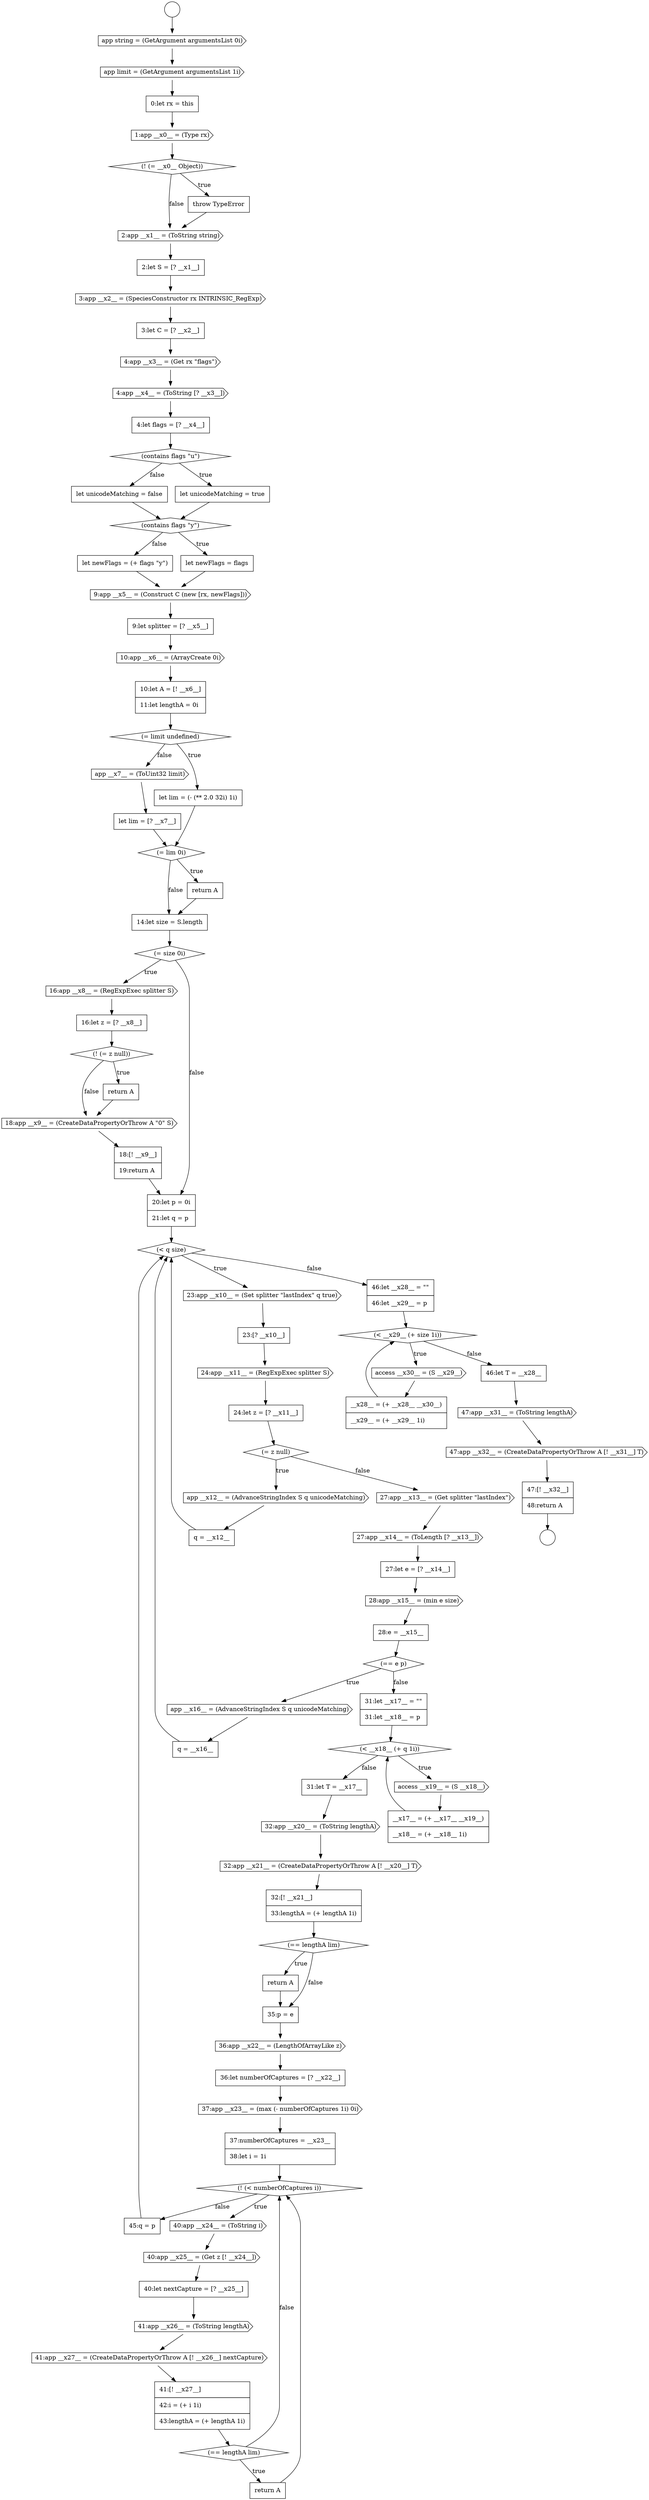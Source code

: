 digraph {
  node5 [shape=cds, label=<<font color="black">1:app __x0__ = (Type rx)</font>> color="black" fillcolor="white" style=filled]
  node84 [shape=none, margin=0, label=<<font color="black">
    <table border="0" cellborder="1" cellspacing="0" cellpadding="10">
      <tr><td align="left">__x28__ = (+ __x28__ __x30__)</td></tr>
      <tr><td align="left">__x29__ = (+ __x29__ 1i)</td></tr>
    </table>
  </font>> color="black" fillcolor="white" style=filled]
  node65 [shape=none, margin=0, label=<<font color="black">
    <table border="0" cellborder="1" cellspacing="0" cellpadding="10">
      <tr><td align="left">return A</td></tr>
    </table>
  </font>> color="black" fillcolor="white" style=filled]
  node77 [shape=none, margin=0, label=<<font color="black">
    <table border="0" cellborder="1" cellspacing="0" cellpadding="10">
      <tr><td align="left">41:[! __x27__]</td></tr>
      <tr><td align="left">42:i = (+ i 1i)</td></tr>
      <tr><td align="left">43:lengthA = (+ lengthA 1i)</td></tr>
    </table>
  </font>> color="black" fillcolor="white" style=filled]
  node66 [shape=none, margin=0, label=<<font color="black">
    <table border="0" cellborder="1" cellspacing="0" cellpadding="10">
      <tr><td align="left">35:p = e</td></tr>
    </table>
  </font>> color="black" fillcolor="white" style=filled]
  node87 [shape=cds, label=<<font color="black">47:app __x32__ = (CreateDataPropertyOrThrow A [! __x31__] T)</font>> color="black" fillcolor="white" style=filled]
  node83 [shape=cds, label=<<font color="black">access __x30__ = (S __x29__)</font>> color="black" fillcolor="white" style=filled]
  node69 [shape=cds, label=<<font color="black">37:app __x23__ = (max (- numberOfCaptures 1i) 0i)</font>> color="black" fillcolor="white" style=filled]
  node0 [shape=circle label=" " color="black" fillcolor="white" style=filled]
  node88 [shape=none, margin=0, label=<<font color="black">
    <table border="0" cellborder="1" cellspacing="0" cellpadding="10">
      <tr><td align="left">47:[! __x32__]</td></tr>
      <tr><td align="left">48:return A</td></tr>
    </table>
  </font>> color="black" fillcolor="white" style=filled]
  node10 [shape=cds, label=<<font color="black">3:app __x2__ = (SpeciesConstructor rx INTRINSIC_RegExp)</font>> color="black" fillcolor="white" style=filled]
  node56 [shape=none, margin=0, label=<<font color="black">
    <table border="0" cellborder="1" cellspacing="0" cellpadding="10">
      <tr><td align="left">31:let __x17__ = &quot;&quot;</td></tr>
      <tr><td align="left">31:let __x18__ = p</td></tr>
    </table>
  </font>> color="black" fillcolor="white" style=filled]
  node42 [shape=none, margin=0, label=<<font color="black">
    <table border="0" cellborder="1" cellspacing="0" cellpadding="10">
      <tr><td align="left">23:[? __x10__]</td></tr>
    </table>
  </font>> color="black" fillcolor="white" style=filled]
  node24 [shape=none, margin=0, label=<<font color="black">
    <table border="0" cellborder="1" cellspacing="0" cellpadding="10">
      <tr><td align="left">10:let A = [! __x6__]</td></tr>
      <tr><td align="left">11:let lengthA = 0i</td></tr>
    </table>
  </font>> color="black" fillcolor="white" style=filled]
  node37 [shape=cds, label=<<font color="black">18:app __x9__ = (CreateDataPropertyOrThrow A &quot;0&quot; S)</font>> color="black" fillcolor="white" style=filled]
  node25 [shape=diamond, label=<<font color="black">(= limit undefined)</font>> color="black" fillcolor="white" style=filled]
  node52 [shape=none, margin=0, label=<<font color="black">
    <table border="0" cellborder="1" cellspacing="0" cellpadding="10">
      <tr><td align="left">28:e = __x15__</td></tr>
    </table>
  </font>> color="black" fillcolor="white" style=filled]
  node14 [shape=none, margin=0, label=<<font color="black">
    <table border="0" cellborder="1" cellspacing="0" cellpadding="10">
      <tr><td align="left">4:let flags = [? __x4__]</td></tr>
    </table>
  </font>> color="black" fillcolor="white" style=filled]
  node20 [shape=none, margin=0, label=<<font color="black">
    <table border="0" cellborder="1" cellspacing="0" cellpadding="10">
      <tr><td align="left">let newFlags = (+ flags &quot;y&quot;)</td></tr>
    </table>
  </font>> color="black" fillcolor="white" style=filled]
  node46 [shape=cds, label=<<font color="black">app __x12__ = (AdvanceStringIndex S q unicodeMatching)</font>> color="black" fillcolor="white" style=filled]
  node57 [shape=diamond, label=<<font color="black">(&lt; __x18__ (+ q 1i))</font>> color="black" fillcolor="white" style=filled]
  node78 [shape=diamond, label=<<font color="black">(== lengthA lim)</font>> color="black" fillcolor="white" style=filled]
  node29 [shape=diamond, label=<<font color="black">(= lim 0i)</font>> color="black" fillcolor="white" style=filled]
  node61 [shape=cds, label=<<font color="black">32:app __x20__ = (ToString lengthA)</font>> color="black" fillcolor="white" style=filled]
  node1 [shape=circle label=" " color="black" fillcolor="white" style=filled]
  node74 [shape=none, margin=0, label=<<font color="black">
    <table border="0" cellborder="1" cellspacing="0" cellpadding="10">
      <tr><td align="left">40:let nextCapture = [? __x25__]</td></tr>
    </table>
  </font>> color="black" fillcolor="white" style=filled]
  node6 [shape=diamond, label=<<font color="black">(! (= __x0__ Object))</font>> color="black" fillcolor="white" style=filled]
  node60 [shape=none, margin=0, label=<<font color="black">
    <table border="0" cellborder="1" cellspacing="0" cellpadding="10">
      <tr><td align="left">31:let T = __x17__</td></tr>
    </table>
  </font>> color="black" fillcolor="white" style=filled]
  node85 [shape=none, margin=0, label=<<font color="black">
    <table border="0" cellborder="1" cellspacing="0" cellpadding="10">
      <tr><td align="left">46:let T = __x28__</td></tr>
    </table>
  </font>> color="black" fillcolor="white" style=filled]
  node70 [shape=none, margin=0, label=<<font color="black">
    <table border="0" cellborder="1" cellspacing="0" cellpadding="10">
      <tr><td align="left">37:numberOfCaptures = __x23__</td></tr>
      <tr><td align="left">38:let i = 1i</td></tr>
    </table>
  </font>> color="black" fillcolor="white" style=filled]
  node21 [shape=cds, label=<<font color="black">9:app __x5__ = (Construct C (new [rx, newFlags]))</font>> color="black" fillcolor="white" style=filled]
  node33 [shape=cds, label=<<font color="black">16:app __x8__ = (RegExpExec splitter S)</font>> color="black" fillcolor="white" style=filled]
  node28 [shape=none, margin=0, label=<<font color="black">
    <table border="0" cellborder="1" cellspacing="0" cellpadding="10">
      <tr><td align="left">let lim = [? __x7__]</td></tr>
    </table>
  </font>> color="black" fillcolor="white" style=filled]
  node38 [shape=none, margin=0, label=<<font color="black">
    <table border="0" cellborder="1" cellspacing="0" cellpadding="10">
      <tr><td align="left">18:[! __x9__]</td></tr>
      <tr><td align="left">19:return A</td></tr>
    </table>
  </font>> color="black" fillcolor="white" style=filled]
  node9 [shape=none, margin=0, label=<<font color="black">
    <table border="0" cellborder="1" cellspacing="0" cellpadding="10">
      <tr><td align="left">2:let S = [? __x1__]</td></tr>
    </table>
  </font>> color="black" fillcolor="white" style=filled]
  node53 [shape=diamond, label=<<font color="black">(== e p)</font>> color="black" fillcolor="white" style=filled]
  node13 [shape=cds, label=<<font color="black">4:app __x4__ = (ToString [? __x3__])</font>> color="black" fillcolor="white" style=filled]
  node41 [shape=cds, label=<<font color="black">23:app __x10__ = (Set splitter &quot;lastIndex&quot; q true)</font>> color="black" fillcolor="white" style=filled]
  node73 [shape=cds, label=<<font color="black">40:app __x25__ = (Get z [! __x24__])</font>> color="black" fillcolor="white" style=filled]
  node2 [shape=cds, label=<<font color="black">app string = (GetArgument argumentsList 0i)</font>> color="black" fillcolor="white" style=filled]
  node45 [shape=diamond, label=<<font color="black">(= z null)</font>> color="black" fillcolor="white" style=filled]
  node64 [shape=diamond, label=<<font color="black">(== lengthA lim)</font>> color="black" fillcolor="white" style=filled]
  node17 [shape=none, margin=0, label=<<font color="black">
    <table border="0" cellborder="1" cellspacing="0" cellpadding="10">
      <tr><td align="left">let unicodeMatching = false</td></tr>
    </table>
  </font>> color="black" fillcolor="white" style=filled]
  node32 [shape=diamond, label=<<font color="black">(= size 0i)</font>> color="black" fillcolor="white" style=filled]
  node34 [shape=none, margin=0, label=<<font color="black">
    <table border="0" cellborder="1" cellspacing="0" cellpadding="10">
      <tr><td align="left">16:let z = [? __x8__]</td></tr>
    </table>
  </font>> color="black" fillcolor="white" style=filled]
  node22 [shape=none, margin=0, label=<<font color="black">
    <table border="0" cellborder="1" cellspacing="0" cellpadding="10">
      <tr><td align="left">9:let splitter = [? __x5__]</td></tr>
    </table>
  </font>> color="black" fillcolor="white" style=filled]
  node44 [shape=none, margin=0, label=<<font color="black">
    <table border="0" cellborder="1" cellspacing="0" cellpadding="10">
      <tr><td align="left">24:let z = [? __x11__]</td></tr>
    </table>
  </font>> color="black" fillcolor="white" style=filled]
  node59 [shape=none, margin=0, label=<<font color="black">
    <table border="0" cellborder="1" cellspacing="0" cellpadding="10">
      <tr><td align="left">__x17__ = (+ __x17__ __x19__)</td></tr>
      <tr><td align="left">__x18__ = (+ __x18__ 1i)</td></tr>
    </table>
  </font>> color="black" fillcolor="white" style=filled]
  node27 [shape=cds, label=<<font color="black">app __x7__ = (ToUint32 limit)</font>> color="black" fillcolor="white" style=filled]
  node71 [shape=diamond, label=<<font color="black">(! (&lt; numberOfCaptures i))</font>> color="black" fillcolor="white" style=filled]
  node12 [shape=cds, label=<<font color="black">4:app __x3__ = (Get rx &quot;flags&quot;)</font>> color="black" fillcolor="white" style=filled]
  node54 [shape=cds, label=<<font color="black">app __x16__ = (AdvanceStringIndex S q unicodeMatching)</font>> color="black" fillcolor="white" style=filled]
  node49 [shape=cds, label=<<font color="black">27:app __x14__ = (ToLength [? __x13__])</font>> color="black" fillcolor="white" style=filled]
  node86 [shape=cds, label=<<font color="black">47:app __x31__ = (ToString lengthA)</font>> color="black" fillcolor="white" style=filled]
  node81 [shape=none, margin=0, label=<<font color="black">
    <table border="0" cellborder="1" cellspacing="0" cellpadding="10">
      <tr><td align="left">46:let __x28__ = &quot;&quot;</td></tr>
      <tr><td align="left">46:let __x29__ = p</td></tr>
    </table>
  </font>> color="black" fillcolor="white" style=filled]
  node76 [shape=cds, label=<<font color="black">41:app __x27__ = (CreateDataPropertyOrThrow A [! __x26__] nextCapture)</font>> color="black" fillcolor="white" style=filled]
  node7 [shape=none, margin=0, label=<<font color="black">
    <table border="0" cellborder="1" cellspacing="0" cellpadding="10">
      <tr><td align="left">throw TypeError</td></tr>
    </table>
  </font>> color="black" fillcolor="white" style=filled]
  node39 [shape=none, margin=0, label=<<font color="black">
    <table border="0" cellborder="1" cellspacing="0" cellpadding="10">
      <tr><td align="left">20:let p = 0i</td></tr>
      <tr><td align="left">21:let q = p</td></tr>
    </table>
  </font>> color="black" fillcolor="white" style=filled]
  node3 [shape=cds, label=<<font color="black">app limit = (GetArgument argumentsList 1i)</font>> color="black" fillcolor="white" style=filled]
  node80 [shape=none, margin=0, label=<<font color="black">
    <table border="0" cellborder="1" cellspacing="0" cellpadding="10">
      <tr><td align="left">45:q = p</td></tr>
    </table>
  </font>> color="black" fillcolor="white" style=filled]
  node35 [shape=diamond, label=<<font color="black">(! (= z null))</font>> color="black" fillcolor="white" style=filled]
  node48 [shape=cds, label=<<font color="black">27:app __x13__ = (Get splitter &quot;lastIndex&quot;)</font>> color="black" fillcolor="white" style=filled]
  node63 [shape=none, margin=0, label=<<font color="black">
    <table border="0" cellborder="1" cellspacing="0" cellpadding="10">
      <tr><td align="left">32:[! __x21__]</td></tr>
      <tr><td align="left">33:lengthA = (+ lengthA 1i)</td></tr>
    </table>
  </font>> color="black" fillcolor="white" style=filled]
  node18 [shape=diamond, label=<<font color="black">(contains flags &quot;y&quot;)</font>> color="black" fillcolor="white" style=filled]
  node50 [shape=none, margin=0, label=<<font color="black">
    <table border="0" cellborder="1" cellspacing="0" cellpadding="10">
      <tr><td align="left">27:let e = [? __x14__]</td></tr>
    </table>
  </font>> color="black" fillcolor="white" style=filled]
  node67 [shape=cds, label=<<font color="black">36:app __x22__ = (LengthOfArrayLike z)</font>> color="black" fillcolor="white" style=filled]
  node16 [shape=none, margin=0, label=<<font color="black">
    <table border="0" cellborder="1" cellspacing="0" cellpadding="10">
      <tr><td align="left">let unicodeMatching = true</td></tr>
    </table>
  </font>> color="black" fillcolor="white" style=filled]
  node31 [shape=none, margin=0, label=<<font color="black">
    <table border="0" cellborder="1" cellspacing="0" cellpadding="10">
      <tr><td align="left">14:let size = S.length</td></tr>
    </table>
  </font>> color="black" fillcolor="white" style=filled]
  node11 [shape=none, margin=0, label=<<font color="black">
    <table border="0" cellborder="1" cellspacing="0" cellpadding="10">
      <tr><td align="left">3:let C = [? __x2__]</td></tr>
    </table>
  </font>> color="black" fillcolor="white" style=filled]
  node72 [shape=cds, label=<<font color="black">40:app __x24__ = (ToString i)</font>> color="black" fillcolor="white" style=filled]
  node43 [shape=cds, label=<<font color="black">24:app __x11__ = (RegExpExec splitter S)</font>> color="black" fillcolor="white" style=filled]
  node40 [shape=diamond, label=<<font color="black">(&lt; q size)</font>> color="black" fillcolor="white" style=filled]
  node26 [shape=none, margin=0, label=<<font color="black">
    <table border="0" cellborder="1" cellspacing="0" cellpadding="10">
      <tr><td align="left">let lim = (- (** 2.0 32i) 1i)</td></tr>
    </table>
  </font>> color="black" fillcolor="white" style=filled]
  node55 [shape=none, margin=0, label=<<font color="black">
    <table border="0" cellborder="1" cellspacing="0" cellpadding="10">
      <tr><td align="left">q = __x16__</td></tr>
    </table>
  </font>> color="black" fillcolor="white" style=filled]
  node23 [shape=cds, label=<<font color="black">10:app __x6__ = (ArrayCreate 0i)</font>> color="black" fillcolor="white" style=filled]
  node8 [shape=cds, label=<<font color="black">2:app __x1__ = (ToString string)</font>> color="black" fillcolor="white" style=filled]
  node75 [shape=cds, label=<<font color="black">41:app __x26__ = (ToString lengthA)</font>> color="black" fillcolor="white" style=filled]
  node58 [shape=cds, label=<<font color="black">access __x19__ = (S __x18__)</font>> color="black" fillcolor="white" style=filled]
  node82 [shape=diamond, label=<<font color="black">(&lt; __x29__ (+ size 1i))</font>> color="black" fillcolor="white" style=filled]
  node36 [shape=none, margin=0, label=<<font color="black">
    <table border="0" cellborder="1" cellspacing="0" cellpadding="10">
      <tr><td align="left">return A</td></tr>
    </table>
  </font>> color="black" fillcolor="white" style=filled]
  node30 [shape=none, margin=0, label=<<font color="black">
    <table border="0" cellborder="1" cellspacing="0" cellpadding="10">
      <tr><td align="left">return A</td></tr>
    </table>
  </font>> color="black" fillcolor="white" style=filled]
  node51 [shape=cds, label=<<font color="black">28:app __x15__ = (min e size)</font>> color="black" fillcolor="white" style=filled]
  node19 [shape=none, margin=0, label=<<font color="black">
    <table border="0" cellborder="1" cellspacing="0" cellpadding="10">
      <tr><td align="left">let newFlags = flags</td></tr>
    </table>
  </font>> color="black" fillcolor="white" style=filled]
  node4 [shape=none, margin=0, label=<<font color="black">
    <table border="0" cellborder="1" cellspacing="0" cellpadding="10">
      <tr><td align="left">0:let rx = this</td></tr>
    </table>
  </font>> color="black" fillcolor="white" style=filled]
  node79 [shape=none, margin=0, label=<<font color="black">
    <table border="0" cellborder="1" cellspacing="0" cellpadding="10">
      <tr><td align="left">return A</td></tr>
    </table>
  </font>> color="black" fillcolor="white" style=filled]
  node47 [shape=none, margin=0, label=<<font color="black">
    <table border="0" cellborder="1" cellspacing="0" cellpadding="10">
      <tr><td align="left">q = __x12__</td></tr>
    </table>
  </font>> color="black" fillcolor="white" style=filled]
  node15 [shape=diamond, label=<<font color="black">(contains flags &quot;u&quot;)</font>> color="black" fillcolor="white" style=filled]
  node68 [shape=none, margin=0, label=<<font color="black">
    <table border="0" cellborder="1" cellspacing="0" cellpadding="10">
      <tr><td align="left">36:let numberOfCaptures = [? __x22__]</td></tr>
    </table>
  </font>> color="black" fillcolor="white" style=filled]
  node62 [shape=cds, label=<<font color="black">32:app __x21__ = (CreateDataPropertyOrThrow A [! __x20__] T)</font>> color="black" fillcolor="white" style=filled]
  node0 -> node2 [ color="black"]
  node77 -> node78 [ color="black"]
  node72 -> node73 [ color="black"]
  node51 -> node52 [ color="black"]
  node69 -> node70 [ color="black"]
  node5 -> node6 [ color="black"]
  node3 -> node4 [ color="black"]
  node40 -> node41 [label=<<font color="black">true</font>> color="black"]
  node40 -> node81 [label=<<font color="black">false</font>> color="black"]
  node63 -> node64 [ color="black"]
  node61 -> node62 [ color="black"]
  node28 -> node29 [ color="black"]
  node47 -> node40 [ color="black"]
  node39 -> node40 [ color="black"]
  node67 -> node68 [ color="black"]
  node6 -> node7 [label=<<font color="black">true</font>> color="black"]
  node6 -> node8 [label=<<font color="black">false</font>> color="black"]
  node7 -> node8 [ color="black"]
  node54 -> node55 [ color="black"]
  node42 -> node43 [ color="black"]
  node34 -> node35 [ color="black"]
  node66 -> node67 [ color="black"]
  node57 -> node58 [label=<<font color="black">true</font>> color="black"]
  node57 -> node60 [label=<<font color="black">false</font>> color="black"]
  node16 -> node18 [ color="black"]
  node82 -> node83 [label=<<font color="black">true</font>> color="black"]
  node82 -> node85 [label=<<font color="black">false</font>> color="black"]
  node2 -> node3 [ color="black"]
  node62 -> node63 [ color="black"]
  node11 -> node12 [ color="black"]
  node25 -> node26 [label=<<font color="black">true</font>> color="black"]
  node25 -> node27 [label=<<font color="black">false</font>> color="black"]
  node83 -> node84 [ color="black"]
  node35 -> node36 [label=<<font color="black">true</font>> color="black"]
  node35 -> node37 [label=<<font color="black">false</font>> color="black"]
  node45 -> node46 [label=<<font color="black">true</font>> color="black"]
  node45 -> node48 [label=<<font color="black">false</font>> color="black"]
  node13 -> node14 [ color="black"]
  node32 -> node33 [label=<<font color="black">true</font>> color="black"]
  node32 -> node39 [label=<<font color="black">false</font>> color="black"]
  node71 -> node72 [label=<<font color="black">true</font>> color="black"]
  node71 -> node80 [label=<<font color="black">false</font>> color="black"]
  node64 -> node65 [label=<<font color="black">true</font>> color="black"]
  node64 -> node66 [label=<<font color="black">false</font>> color="black"]
  node12 -> node13 [ color="black"]
  node75 -> node76 [ color="black"]
  node36 -> node37 [ color="black"]
  node52 -> node53 [ color="black"]
  node22 -> node23 [ color="black"]
  node70 -> node71 [ color="black"]
  node80 -> node40 [ color="black"]
  node76 -> node77 [ color="black"]
  node87 -> node88 [ color="black"]
  node15 -> node16 [label=<<font color="black">true</font>> color="black"]
  node15 -> node17 [label=<<font color="black">false</font>> color="black"]
  node43 -> node44 [ color="black"]
  node9 -> node10 [ color="black"]
  node44 -> node45 [ color="black"]
  node27 -> node28 [ color="black"]
  node37 -> node38 [ color="black"]
  node68 -> node69 [ color="black"]
  node23 -> node24 [ color="black"]
  node14 -> node15 [ color="black"]
  node31 -> node32 [ color="black"]
  node86 -> node87 [ color="black"]
  node30 -> node31 [ color="black"]
  node10 -> node11 [ color="black"]
  node84 -> node82 [ color="black"]
  node88 -> node1 [ color="black"]
  node50 -> node51 [ color="black"]
  node4 -> node5 [ color="black"]
  node8 -> node9 [ color="black"]
  node21 -> node22 [ color="black"]
  node73 -> node74 [ color="black"]
  node26 -> node29 [ color="black"]
  node20 -> node21 [ color="black"]
  node79 -> node71 [ color="black"]
  node53 -> node54 [label=<<font color="black">true</font>> color="black"]
  node53 -> node56 [label=<<font color="black">false</font>> color="black"]
  node56 -> node57 [ color="black"]
  node60 -> node61 [ color="black"]
  node24 -> node25 [ color="black"]
  node18 -> node19 [label=<<font color="black">true</font>> color="black"]
  node18 -> node20 [label=<<font color="black">false</font>> color="black"]
  node46 -> node47 [ color="black"]
  node58 -> node59 [ color="black"]
  node55 -> node40 [ color="black"]
  node65 -> node66 [ color="black"]
  node48 -> node49 [ color="black"]
  node49 -> node50 [ color="black"]
  node29 -> node30 [label=<<font color="black">true</font>> color="black"]
  node29 -> node31 [label=<<font color="black">false</font>> color="black"]
  node81 -> node82 [ color="black"]
  node78 -> node79 [label=<<font color="black">true</font>> color="black"]
  node78 -> node71 [label=<<font color="black">false</font>> color="black"]
  node38 -> node39 [ color="black"]
  node74 -> node75 [ color="black"]
  node19 -> node21 [ color="black"]
  node85 -> node86 [ color="black"]
  node17 -> node18 [ color="black"]
  node33 -> node34 [ color="black"]
  node41 -> node42 [ color="black"]
  node59 -> node57 [ color="black"]
}
